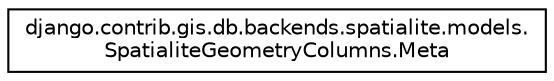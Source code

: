 digraph "Graphical Class Hierarchy"
{
 // LATEX_PDF_SIZE
  edge [fontname="Helvetica",fontsize="10",labelfontname="Helvetica",labelfontsize="10"];
  node [fontname="Helvetica",fontsize="10",shape=record];
  rankdir="LR";
  Node0 [label="django.contrib.gis.db.backends.spatialite.models.\lSpatialiteGeometryColumns.Meta",height=0.2,width=0.4,color="black", fillcolor="white", style="filled",URL="$d2/d36/classdjango_1_1contrib_1_1gis_1_1db_1_1backends_1_1spatialite_1_1models_1_1_spatialite_geometry_columns_1_1_meta.html",tooltip=" "];
}
